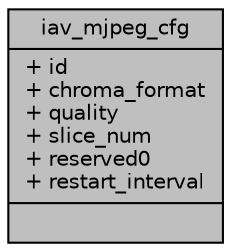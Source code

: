 digraph "iav_mjpeg_cfg"
{
 // INTERACTIVE_SVG=YES
 // LATEX_PDF_SIZE
  bgcolor="transparent";
  edge [fontname="Helvetica",fontsize="10",labelfontname="Helvetica",labelfontsize="10"];
  node [fontname="Helvetica",fontsize="10",shape=record];
  Node1 [label="{iav_mjpeg_cfg\n|+ id\l+ chroma_format\l+ quality\l+ slice_num\l+ reserved0\l+ restart_interval\l|}",height=0.2,width=0.4,color="black", fillcolor="grey75", style="filled", fontcolor="black",tooltip=" "];
}
